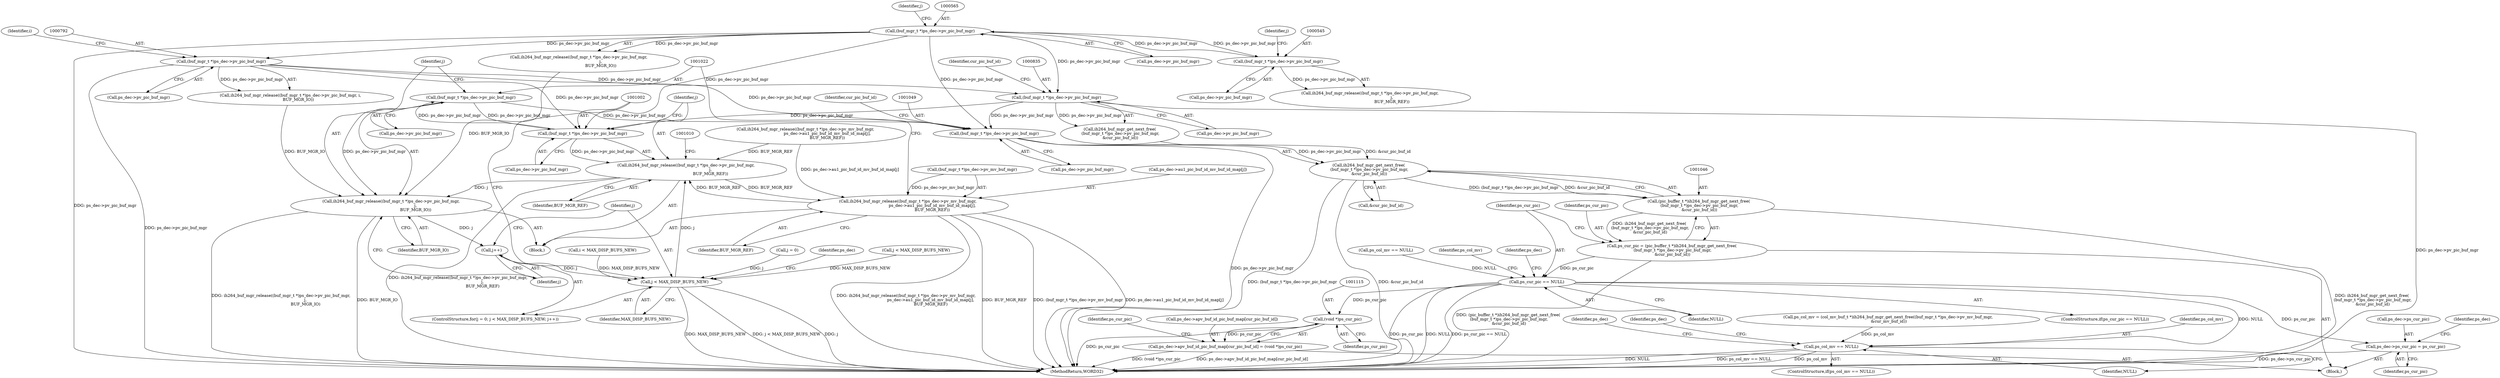 digraph "0_Android_f634481e940421020e52f511c1fb34aac1db4b2f@pointer" {
"1001021" [label="(Call,(buf_mgr_t *)ps_dec->pv_pic_buf_mgr)"];
"1001001" [label="(Call,(buf_mgr_t *)ps_dec->pv_pic_buf_mgr)"];
"1000791" [label="(Call,(buf_mgr_t *)ps_dec->pv_pic_buf_mgr)"];
"1000564" [label="(Call,(buf_mgr_t *)ps_dec->pv_pic_buf_mgr)"];
"1000544" [label="(Call,(buf_mgr_t *)ps_dec->pv_pic_buf_mgr)"];
"1000834" [label="(Call,(buf_mgr_t *)ps_dec->pv_pic_buf_mgr)"];
"1001021" [label="(Call,(buf_mgr_t *)ps_dec->pv_pic_buf_mgr)"];
"1001000" [label="(Call,ih264_buf_mgr_release((buf_mgr_t *)ps_dec->pv_pic_buf_mgr,\n                                      j,\n                                      BUF_MGR_REF))"];
"1001008" [label="(Call,ih264_buf_mgr_release((buf_mgr_t *)ps_dec->pv_mv_buf_mgr,\n                                      ps_dec->au1_pic_buf_id_mv_buf_id_map[j],\n                                      BUF_MGR_REF))"];
"1001020" [label="(Call,ih264_buf_mgr_release((buf_mgr_t *)ps_dec->pv_pic_buf_mgr,\n                                      j,\n                                      BUF_MGR_IO))"];
"1000997" [label="(Call,j++)"];
"1000994" [label="(Call,j < MAX_DISP_BUFS_NEW)"];
"1001048" [label="(Call,(buf_mgr_t *)ps_dec->pv_pic_buf_mgr)"];
"1001047" [label="(Call,ih264_buf_mgr_get_next_free(\n (buf_mgr_t *)ps_dec->pv_pic_buf_mgr,\n &cur_pic_buf_id))"];
"1001045" [label="(Call,(pic_buffer_t *)ih264_buf_mgr_get_next_free(\n (buf_mgr_t *)ps_dec->pv_pic_buf_mgr,\n &cur_pic_buf_id))"];
"1001043" [label="(Call,ps_cur_pic = (pic_buffer_t *)ih264_buf_mgr_get_next_free(\n (buf_mgr_t *)ps_dec->pv_pic_buf_mgr,\n &cur_pic_buf_id))"];
"1001056" [label="(Call,ps_cur_pic == NULL)"];
"1001080" [label="(Call,ps_col_mv == NULL)"];
"1001091" [label="(Call,ps_dec->ps_cur_pic = ps_cur_pic)"];
"1001114" [label="(Call,(void *)ps_cur_pic)"];
"1001108" [label="(Call,ps_dec->apv_buf_id_pic_buf_map[cur_pic_buf_id] = (void *)ps_cur_pic)"];
"1000791" [label="(Call,(buf_mgr_t *)ps_dec->pv_pic_buf_mgr)"];
"1000994" [label="(Call,j < MAX_DISP_BUFS_NEW)"];
"1000834" [label="(Call,(buf_mgr_t *)ps_dec->pv_pic_buf_mgr)"];
"1001068" [label="(Identifier,ps_col_mv)"];
"1000999" [label="(Block,)"];
"1001026" [label="(Identifier,j)"];
"1000543" [label="(Call,ih264_buf_mgr_release((buf_mgr_t *)ps_dec->pv_pic_buf_mgr,\n                                  j,\n                                  BUF_MGR_REF))"];
"1001056" [label="(Call,ps_cur_pic == NULL)"];
"1000793" [label="(Call,ps_dec->pv_pic_buf_mgr)"];
"1000569" [label="(Identifier,j)"];
"1000836" [label="(Call,ps_dec->pv_pic_buf_mgr)"];
"1001098" [label="(Identifier,ps_dec)"];
"1001109" [label="(Call,ps_dec->apv_buf_id_pic_buf_map[cur_pic_buf_id])"];
"1001067" [label="(Call,ps_col_mv = (col_mv_buf_t *)ih264_buf_mgr_get_next_free((buf_mgr_t *)ps_dec->pv_mv_buf_mgr,\n &cur_mv_buf_id))"];
"1000986" [label="(Block,)"];
"1001058" [label="(Identifier,NULL)"];
"1001007" [label="(Identifier,BUF_MGR_REF)"];
"1001081" [label="(Identifier,ps_col_mv)"];
"1001050" [label="(Call,ps_dec->pv_pic_buf_mgr)"];
"1001108" [label="(Call,ps_dec->apv_buf_id_pic_buf_map[cur_pic_buf_id] = (void *)ps_cur_pic)"];
"1001001" [label="(Call,(buf_mgr_t *)ps_dec->pv_pic_buf_mgr)"];
"1001044" [label="(Identifier,ps_cur_pic)"];
"1001086" [label="(Identifier,ps_dec)"];
"1001080" [label="(Call,ps_col_mv == NULL)"];
"1000991" [label="(Call,j = 0)"];
"1001116" [label="(Identifier,ps_cur_pic)"];
"1001092" [label="(Call,ps_dec->ps_cur_pic)"];
"1000551" [label="(Call,ih264_buf_mgr_release((buf_mgr_t *)ps_dec->pv_mv_buf_mgr,\n                                  ps_dec->au1_pic_buf_id_mv_buf_id_map[j],\n                                  BUF_MGR_REF))"];
"1001020" [label="(Call,ih264_buf_mgr_release((buf_mgr_t *)ps_dec->pv_pic_buf_mgr,\n                                      j,\n                                      BUF_MGR_IO))"];
"1000775" [label="(Call,i < MAX_DISP_BUFS_NEW)"];
"1001093" [label="(Identifier,ps_dec)"];
"1001079" [label="(ControlStructure,if(ps_col_mv == NULL))"];
"1000566" [label="(Call,ps_dec->pv_pic_buf_mgr)"];
"1001055" [label="(ControlStructure,if(ps_cur_pic == NULL))"];
"1000995" [label="(Identifier,j)"];
"1001043" [label="(Call,ps_cur_pic = (pic_buffer_t *)ih264_buf_mgr_get_next_free(\n (buf_mgr_t *)ps_dec->pv_pic_buf_mgr,\n &cur_pic_buf_id))"];
"1001030" [label="(Identifier,ps_dec)"];
"1001047" [label="(Call,ih264_buf_mgr_get_next_free(\n (buf_mgr_t *)ps_dec->pv_pic_buf_mgr,\n &cur_pic_buf_id))"];
"1000990" [label="(ControlStructure,for(j = 0; j < MAX_DISP_BUFS_NEW; j++))"];
"1001008" [label="(Call,ih264_buf_mgr_release((buf_mgr_t *)ps_dec->pv_mv_buf_mgr,\n                                      ps_dec->au1_pic_buf_id_mv_buf_id_map[j],\n                                      BUF_MGR_REF))"];
"1001019" [label="(Identifier,BUF_MGR_REF)"];
"1001027" [label="(Identifier,BUF_MGR_IO)"];
"1001095" [label="(Identifier,ps_cur_pic)"];
"1001054" [label="(Identifier,cur_pic_buf_id)"];
"1001062" [label="(Identifier,ps_dec)"];
"1000544" [label="(Call,(buf_mgr_t *)ps_dec->pv_pic_buf_mgr)"];
"1000549" [label="(Identifier,j)"];
"1000563" [label="(Call,ih264_buf_mgr_release((buf_mgr_t *)ps_dec->pv_pic_buf_mgr,\n                                  j,\n                                  BUF_MGR_IO))"];
"1000546" [label="(Call,ps_dec->pv_pic_buf_mgr)"];
"1000997" [label="(Call,j++)"];
"1001082" [label="(Identifier,NULL)"];
"1001006" [label="(Identifier,j)"];
"1000564" [label="(Call,(buf_mgr_t *)ps_dec->pv_pic_buf_mgr)"];
"1000876" [label="(Call,ps_col_mv == NULL)"];
"1001021" [label="(Call,(buf_mgr_t *)ps_dec->pv_pic_buf_mgr)"];
"1000833" [label="(Call,ih264_buf_mgr_get_next_free(\n (buf_mgr_t *)ps_dec->pv_pic_buf_mgr,\n &cur_pic_buf_id))"];
"1002154" [label="(MethodReturn,WORD32)"];
"1001003" [label="(Call,ps_dec->pv_pic_buf_mgr)"];
"1001045" [label="(Call,(pic_buffer_t *)ih264_buf_mgr_get_next_free(\n (buf_mgr_t *)ps_dec->pv_pic_buf_mgr,\n &cur_pic_buf_id))"];
"1001091" [label="(Call,ps_dec->ps_cur_pic = ps_cur_pic)"];
"1001009" [label="(Call,(buf_mgr_t *)ps_dec->pv_mv_buf_mgr)"];
"1000998" [label="(Identifier,j)"];
"1001023" [label="(Call,ps_dec->pv_pic_buf_mgr)"];
"1001048" [label="(Call,(buf_mgr_t *)ps_dec->pv_pic_buf_mgr)"];
"1000537" [label="(Call,j < MAX_DISP_BUFS_NEW)"];
"1001119" [label="(Identifier,ps_cur_pic)"];
"1001114" [label="(Call,(void *)ps_cur_pic)"];
"1000790" [label="(Call,ih264_buf_mgr_release((buf_mgr_t *)ps_dec->pv_pic_buf_mgr, i,\n            BUF_MGR_IO))"];
"1001053" [label="(Call,&cur_pic_buf_id)"];
"1001014" [label="(Call,ps_dec->au1_pic_buf_id_mv_buf_id_map[j])"];
"1000840" [label="(Identifier,cur_pic_buf_id)"];
"1000996" [label="(Identifier,MAX_DISP_BUFS_NEW)"];
"1001057" [label="(Identifier,ps_cur_pic)"];
"1001000" [label="(Call,ih264_buf_mgr_release((buf_mgr_t *)ps_dec->pv_pic_buf_mgr,\n                                      j,\n                                      BUF_MGR_REF))"];
"1000796" [label="(Identifier,i)"];
"1001021" -> "1001020"  [label="AST: "];
"1001021" -> "1001023"  [label="CFG: "];
"1001022" -> "1001021"  [label="AST: "];
"1001023" -> "1001021"  [label="AST: "];
"1001026" -> "1001021"  [label="CFG: "];
"1001021" -> "1001001"  [label="DDG: ps_dec->pv_pic_buf_mgr"];
"1001021" -> "1001020"  [label="DDG: ps_dec->pv_pic_buf_mgr"];
"1001001" -> "1001021"  [label="DDG: ps_dec->pv_pic_buf_mgr"];
"1001021" -> "1001048"  [label="DDG: ps_dec->pv_pic_buf_mgr"];
"1001001" -> "1001000"  [label="AST: "];
"1001001" -> "1001003"  [label="CFG: "];
"1001002" -> "1001001"  [label="AST: "];
"1001003" -> "1001001"  [label="AST: "];
"1001006" -> "1001001"  [label="CFG: "];
"1001001" -> "1001000"  [label="DDG: ps_dec->pv_pic_buf_mgr"];
"1000791" -> "1001001"  [label="DDG: ps_dec->pv_pic_buf_mgr"];
"1000564" -> "1001001"  [label="DDG: ps_dec->pv_pic_buf_mgr"];
"1000834" -> "1001001"  [label="DDG: ps_dec->pv_pic_buf_mgr"];
"1000791" -> "1000790"  [label="AST: "];
"1000791" -> "1000793"  [label="CFG: "];
"1000792" -> "1000791"  [label="AST: "];
"1000793" -> "1000791"  [label="AST: "];
"1000796" -> "1000791"  [label="CFG: "];
"1000791" -> "1002154"  [label="DDG: ps_dec->pv_pic_buf_mgr"];
"1000791" -> "1000790"  [label="DDG: ps_dec->pv_pic_buf_mgr"];
"1000564" -> "1000791"  [label="DDG: ps_dec->pv_pic_buf_mgr"];
"1000791" -> "1000834"  [label="DDG: ps_dec->pv_pic_buf_mgr"];
"1000791" -> "1001048"  [label="DDG: ps_dec->pv_pic_buf_mgr"];
"1000564" -> "1000563"  [label="AST: "];
"1000564" -> "1000566"  [label="CFG: "];
"1000565" -> "1000564"  [label="AST: "];
"1000566" -> "1000564"  [label="AST: "];
"1000569" -> "1000564"  [label="CFG: "];
"1000564" -> "1002154"  [label="DDG: ps_dec->pv_pic_buf_mgr"];
"1000564" -> "1000544"  [label="DDG: ps_dec->pv_pic_buf_mgr"];
"1000564" -> "1000563"  [label="DDG: ps_dec->pv_pic_buf_mgr"];
"1000544" -> "1000564"  [label="DDG: ps_dec->pv_pic_buf_mgr"];
"1000564" -> "1000834"  [label="DDG: ps_dec->pv_pic_buf_mgr"];
"1000564" -> "1001048"  [label="DDG: ps_dec->pv_pic_buf_mgr"];
"1000544" -> "1000543"  [label="AST: "];
"1000544" -> "1000546"  [label="CFG: "];
"1000545" -> "1000544"  [label="AST: "];
"1000546" -> "1000544"  [label="AST: "];
"1000549" -> "1000544"  [label="CFG: "];
"1000544" -> "1000543"  [label="DDG: ps_dec->pv_pic_buf_mgr"];
"1000834" -> "1000833"  [label="AST: "];
"1000834" -> "1000836"  [label="CFG: "];
"1000835" -> "1000834"  [label="AST: "];
"1000836" -> "1000834"  [label="AST: "];
"1000840" -> "1000834"  [label="CFG: "];
"1000834" -> "1002154"  [label="DDG: ps_dec->pv_pic_buf_mgr"];
"1000834" -> "1000833"  [label="DDG: ps_dec->pv_pic_buf_mgr"];
"1000834" -> "1001048"  [label="DDG: ps_dec->pv_pic_buf_mgr"];
"1001000" -> "1000999"  [label="AST: "];
"1001000" -> "1001007"  [label="CFG: "];
"1001006" -> "1001000"  [label="AST: "];
"1001007" -> "1001000"  [label="AST: "];
"1001010" -> "1001000"  [label="CFG: "];
"1001000" -> "1002154"  [label="DDG: ih264_buf_mgr_release((buf_mgr_t *)ps_dec->pv_pic_buf_mgr,\n                                      j,\n                                      BUF_MGR_REF)"];
"1000994" -> "1001000"  [label="DDG: j"];
"1000551" -> "1001000"  [label="DDG: BUF_MGR_REF"];
"1001008" -> "1001000"  [label="DDG: BUF_MGR_REF"];
"1001000" -> "1001008"  [label="DDG: BUF_MGR_REF"];
"1001000" -> "1001020"  [label="DDG: j"];
"1001008" -> "1000999"  [label="AST: "];
"1001008" -> "1001019"  [label="CFG: "];
"1001009" -> "1001008"  [label="AST: "];
"1001014" -> "1001008"  [label="AST: "];
"1001019" -> "1001008"  [label="AST: "];
"1001022" -> "1001008"  [label="CFG: "];
"1001008" -> "1002154"  [label="DDG: ih264_buf_mgr_release((buf_mgr_t *)ps_dec->pv_mv_buf_mgr,\n                                      ps_dec->au1_pic_buf_id_mv_buf_id_map[j],\n                                      BUF_MGR_REF)"];
"1001008" -> "1002154"  [label="DDG: BUF_MGR_REF"];
"1001008" -> "1002154"  [label="DDG: (buf_mgr_t *)ps_dec->pv_mv_buf_mgr"];
"1001008" -> "1002154"  [label="DDG: ps_dec->au1_pic_buf_id_mv_buf_id_map[j]"];
"1001009" -> "1001008"  [label="DDG: ps_dec->pv_mv_buf_mgr"];
"1000551" -> "1001008"  [label="DDG: ps_dec->au1_pic_buf_id_mv_buf_id_map[j]"];
"1001020" -> "1000999"  [label="AST: "];
"1001020" -> "1001027"  [label="CFG: "];
"1001026" -> "1001020"  [label="AST: "];
"1001027" -> "1001020"  [label="AST: "];
"1000998" -> "1001020"  [label="CFG: "];
"1001020" -> "1002154"  [label="DDG: BUF_MGR_IO"];
"1001020" -> "1002154"  [label="DDG: ih264_buf_mgr_release((buf_mgr_t *)ps_dec->pv_pic_buf_mgr,\n                                      j,\n                                      BUF_MGR_IO)"];
"1001020" -> "1000997"  [label="DDG: j"];
"1000563" -> "1001020"  [label="DDG: BUF_MGR_IO"];
"1000790" -> "1001020"  [label="DDG: BUF_MGR_IO"];
"1000997" -> "1000990"  [label="AST: "];
"1000997" -> "1000998"  [label="CFG: "];
"1000998" -> "1000997"  [label="AST: "];
"1000995" -> "1000997"  [label="CFG: "];
"1000997" -> "1000994"  [label="DDG: j"];
"1000994" -> "1000990"  [label="AST: "];
"1000994" -> "1000996"  [label="CFG: "];
"1000995" -> "1000994"  [label="AST: "];
"1000996" -> "1000994"  [label="AST: "];
"1001002" -> "1000994"  [label="CFG: "];
"1001030" -> "1000994"  [label="CFG: "];
"1000994" -> "1002154"  [label="DDG: MAX_DISP_BUFS_NEW"];
"1000994" -> "1002154"  [label="DDG: j < MAX_DISP_BUFS_NEW"];
"1000994" -> "1002154"  [label="DDG: j"];
"1000991" -> "1000994"  [label="DDG: j"];
"1000775" -> "1000994"  [label="DDG: MAX_DISP_BUFS_NEW"];
"1000537" -> "1000994"  [label="DDG: MAX_DISP_BUFS_NEW"];
"1001048" -> "1001047"  [label="AST: "];
"1001048" -> "1001050"  [label="CFG: "];
"1001049" -> "1001048"  [label="AST: "];
"1001050" -> "1001048"  [label="AST: "];
"1001054" -> "1001048"  [label="CFG: "];
"1001048" -> "1002154"  [label="DDG: ps_dec->pv_pic_buf_mgr"];
"1001048" -> "1001047"  [label="DDG: ps_dec->pv_pic_buf_mgr"];
"1001047" -> "1001045"  [label="AST: "];
"1001047" -> "1001053"  [label="CFG: "];
"1001053" -> "1001047"  [label="AST: "];
"1001045" -> "1001047"  [label="CFG: "];
"1001047" -> "1002154"  [label="DDG: (buf_mgr_t *)ps_dec->pv_pic_buf_mgr"];
"1001047" -> "1002154"  [label="DDG: &cur_pic_buf_id"];
"1001047" -> "1001045"  [label="DDG: (buf_mgr_t *)ps_dec->pv_pic_buf_mgr"];
"1001047" -> "1001045"  [label="DDG: &cur_pic_buf_id"];
"1000833" -> "1001047"  [label="DDG: &cur_pic_buf_id"];
"1001045" -> "1001043"  [label="AST: "];
"1001046" -> "1001045"  [label="AST: "];
"1001043" -> "1001045"  [label="CFG: "];
"1001045" -> "1002154"  [label="DDG: ih264_buf_mgr_get_next_free(\n (buf_mgr_t *)ps_dec->pv_pic_buf_mgr,\n &cur_pic_buf_id)"];
"1001045" -> "1001043"  [label="DDG: ih264_buf_mgr_get_next_free(\n (buf_mgr_t *)ps_dec->pv_pic_buf_mgr,\n &cur_pic_buf_id)"];
"1001043" -> "1000986"  [label="AST: "];
"1001044" -> "1001043"  [label="AST: "];
"1001057" -> "1001043"  [label="CFG: "];
"1001043" -> "1002154"  [label="DDG: (pic_buffer_t *)ih264_buf_mgr_get_next_free(\n (buf_mgr_t *)ps_dec->pv_pic_buf_mgr,\n &cur_pic_buf_id)"];
"1001043" -> "1001056"  [label="DDG: ps_cur_pic"];
"1001056" -> "1001055"  [label="AST: "];
"1001056" -> "1001058"  [label="CFG: "];
"1001057" -> "1001056"  [label="AST: "];
"1001058" -> "1001056"  [label="AST: "];
"1001062" -> "1001056"  [label="CFG: "];
"1001068" -> "1001056"  [label="CFG: "];
"1001056" -> "1002154"  [label="DDG: ps_cur_pic"];
"1001056" -> "1002154"  [label="DDG: NULL"];
"1001056" -> "1002154"  [label="DDG: ps_cur_pic == NULL"];
"1000876" -> "1001056"  [label="DDG: NULL"];
"1001056" -> "1001080"  [label="DDG: NULL"];
"1001056" -> "1001091"  [label="DDG: ps_cur_pic"];
"1001056" -> "1001114"  [label="DDG: ps_cur_pic"];
"1001080" -> "1001079"  [label="AST: "];
"1001080" -> "1001082"  [label="CFG: "];
"1001081" -> "1001080"  [label="AST: "];
"1001082" -> "1001080"  [label="AST: "];
"1001086" -> "1001080"  [label="CFG: "];
"1001093" -> "1001080"  [label="CFG: "];
"1001080" -> "1002154"  [label="DDG: ps_col_mv == NULL"];
"1001080" -> "1002154"  [label="DDG: ps_col_mv"];
"1001080" -> "1002154"  [label="DDG: NULL"];
"1001067" -> "1001080"  [label="DDG: ps_col_mv"];
"1001091" -> "1000986"  [label="AST: "];
"1001091" -> "1001095"  [label="CFG: "];
"1001092" -> "1001091"  [label="AST: "];
"1001095" -> "1001091"  [label="AST: "];
"1001098" -> "1001091"  [label="CFG: "];
"1001091" -> "1002154"  [label="DDG: ps_dec->ps_cur_pic"];
"1001114" -> "1001108"  [label="AST: "];
"1001114" -> "1001116"  [label="CFG: "];
"1001115" -> "1001114"  [label="AST: "];
"1001116" -> "1001114"  [label="AST: "];
"1001108" -> "1001114"  [label="CFG: "];
"1001114" -> "1002154"  [label="DDG: ps_cur_pic"];
"1001114" -> "1001108"  [label="DDG: ps_cur_pic"];
"1001108" -> "1000986"  [label="AST: "];
"1001109" -> "1001108"  [label="AST: "];
"1001119" -> "1001108"  [label="CFG: "];
"1001108" -> "1002154"  [label="DDG: (void *)ps_cur_pic"];
"1001108" -> "1002154"  [label="DDG: ps_dec->apv_buf_id_pic_buf_map[cur_pic_buf_id]"];
}
